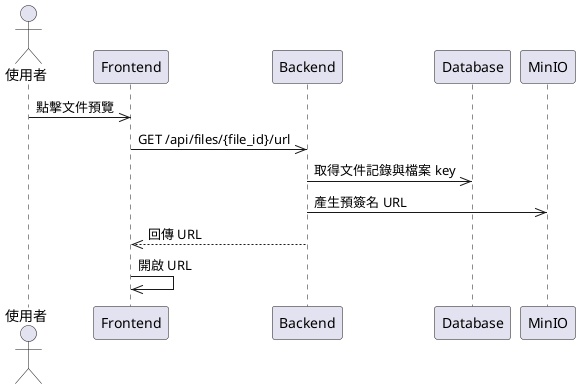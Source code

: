 @startuml
actor User as "使用者"
participant Frontend
participant Backend
participant Database
participant MinIO

User ->> Frontend: 點擊文件預覽
Frontend ->> Backend: GET /api/files/{file_id}/url
Backend ->> Database: 取得文件記錄與檔案 key
Backend ->> MinIO: 產生預簽名 URL
Backend -->> Frontend: 回傳 URL
Frontend ->> Frontend: 開啟 URL
@enduml
